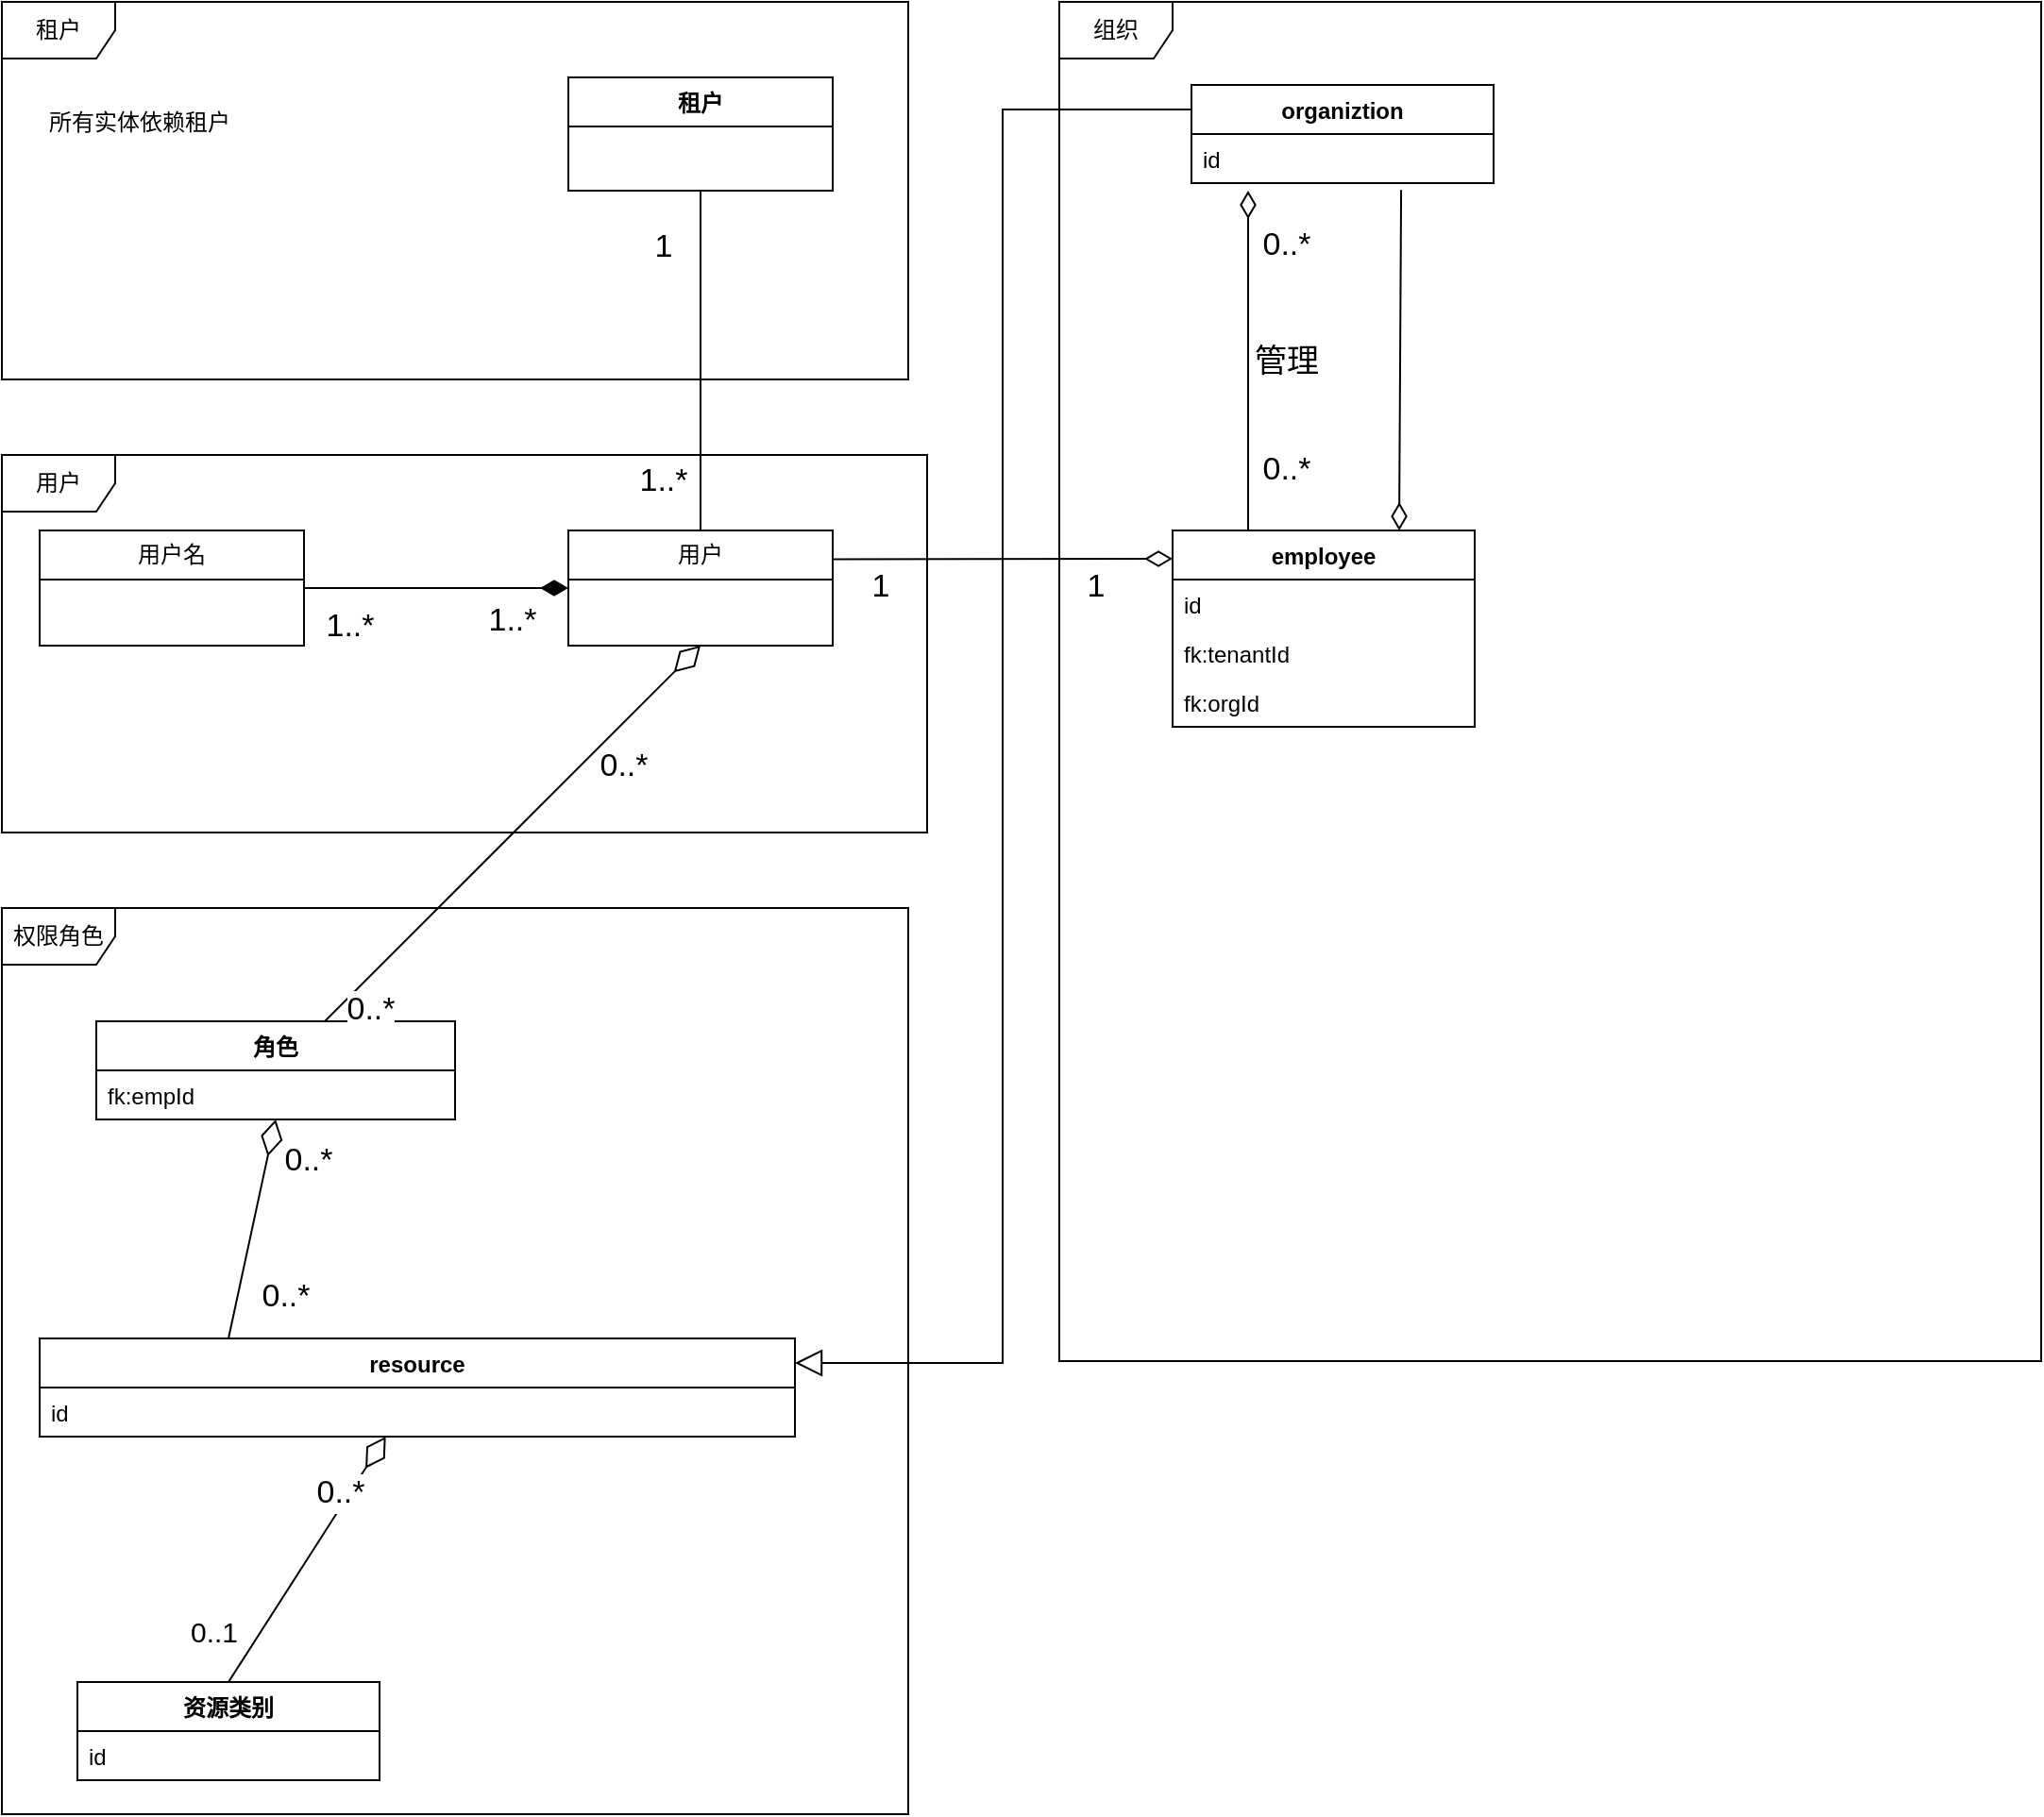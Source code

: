 <mxfile version="21.1.0" type="github">
  <diagram name="Page-1" id="c4acf3e9-155e-7222-9cf6-157b1a14988f">
    <mxGraphModel dx="2284" dy="1864" grid="1" gridSize="10" guides="1" tooltips="1" connect="1" arrows="1" fold="1" page="1" pageScale="1" pageWidth="850" pageHeight="1100" background="none" math="0" shadow="0">
      <root>
        <mxCell id="0" />
        <mxCell id="1" parent="0" />
        <mxCell id="0RFwIcLYO04Bj1ifUBIb-132" style="rounded=0;orthogonalLoop=1;jettySize=auto;html=1;exitX=0.25;exitY=0;exitDx=0;exitDy=0;endArrow=diamondThin;endFill=0;endSize=12;" parent="1" source="0RFwIcLYO04Bj1ifUBIb-25" edge="1">
          <mxGeometry relative="1" as="geometry">
            <mxPoint x="620" y="-180" as="targetPoint" />
          </mxGeometry>
        </mxCell>
        <mxCell id="bzOQo8LtT85Y9c2L1Ar0-61" value="&lt;span style=&quot;font-size: 17px;&quot;&gt;管理&lt;/span&gt;" style="edgeLabel;html=1;align=center;verticalAlign=middle;resizable=0;points=[];" vertex="1" connectable="0" parent="0RFwIcLYO04Bj1ifUBIb-132">
          <mxGeometry x="0.306" y="-3" relative="1" as="geometry">
            <mxPoint x="17" y="28" as="offset" />
          </mxGeometry>
        </mxCell>
        <mxCell id="bzOQo8LtT85Y9c2L1Ar0-66" value="&lt;font style=&quot;font-size: 17px;&quot;&gt;0..*&lt;/font&gt;" style="edgeLabel;html=1;align=center;verticalAlign=middle;resizable=0;points=[];" vertex="1" connectable="0" parent="0RFwIcLYO04Bj1ifUBIb-132">
          <mxGeometry x="0.678" y="-1" relative="1" as="geometry">
            <mxPoint x="19" as="offset" />
          </mxGeometry>
        </mxCell>
        <mxCell id="bzOQo8LtT85Y9c2L1Ar0-67" value="&lt;font style=&quot;font-size: 17px;&quot;&gt;0..*&lt;/font&gt;" style="edgeLabel;html=1;align=center;verticalAlign=middle;resizable=0;points=[];" vertex="1" connectable="0" parent="0RFwIcLYO04Bj1ifUBIb-132">
          <mxGeometry x="-0.644" y="-5" relative="1" as="geometry">
            <mxPoint x="15" as="offset" />
          </mxGeometry>
        </mxCell>
        <mxCell id="0RFwIcLYO04Bj1ifUBIb-25" value="employee" style="swimlane;fontStyle=1;align=center;verticalAlign=top;childLayout=stackLayout;horizontal=1;startSize=26;horizontalStack=0;resizeParent=1;resizeParentMax=0;resizeLast=0;collapsible=1;marginBottom=0;whiteSpace=wrap;html=1;" parent="1" vertex="1">
          <mxGeometry x="580" width="160" height="104" as="geometry" />
        </mxCell>
        <mxCell id="0RFwIcLYO04Bj1ifUBIb-26" value="id" style="text;strokeColor=none;fillColor=none;align=left;verticalAlign=top;spacingLeft=4;spacingRight=4;overflow=hidden;rotatable=0;points=[[0,0.5],[1,0.5]];portConstraint=eastwest;whiteSpace=wrap;html=1;" parent="0RFwIcLYO04Bj1ifUBIb-25" vertex="1">
          <mxGeometry y="26" width="160" height="26" as="geometry" />
        </mxCell>
        <mxCell id="0RFwIcLYO04Bj1ifUBIb-45" value="fk:tenantId" style="text;strokeColor=none;fillColor=none;align=left;verticalAlign=top;spacingLeft=4;spacingRight=4;overflow=hidden;rotatable=0;points=[[0,0.5],[1,0.5]];portConstraint=eastwest;whiteSpace=wrap;html=1;" parent="0RFwIcLYO04Bj1ifUBIb-25" vertex="1">
          <mxGeometry y="52" width="160" height="26" as="geometry" />
        </mxCell>
        <mxCell id="0RFwIcLYO04Bj1ifUBIb-54" value="fk:orgId" style="text;strokeColor=none;fillColor=none;align=left;verticalAlign=top;spacingLeft=4;spacingRight=4;overflow=hidden;rotatable=0;points=[[0,0.5],[1,0.5]];portConstraint=eastwest;whiteSpace=wrap;html=1;" parent="0RFwIcLYO04Bj1ifUBIb-25" vertex="1">
          <mxGeometry y="78" width="160" height="26" as="geometry" />
        </mxCell>
        <mxCell id="0RFwIcLYO04Bj1ifUBIb-29" value="租户" style="swimlane;fontStyle=1;align=center;verticalAlign=top;childLayout=stackLayout;horizontal=1;startSize=26;horizontalStack=0;resizeParent=1;resizeParentMax=0;resizeLast=0;collapsible=1;marginBottom=0;whiteSpace=wrap;html=1;" parent="1" vertex="1">
          <mxGeometry x="260" y="-240" width="140" height="60" as="geometry" />
        </mxCell>
        <mxCell id="0RFwIcLYO04Bj1ifUBIb-55" style="rounded=0;orthogonalLoop=1;jettySize=auto;html=1;exitX=0.694;exitY=1.138;exitDx=0;exitDy=0;exitPerimeter=0;entryX=0.75;entryY=0;entryDx=0;entryDy=0;endArrow=diamondThin;endFill=0;endSize=12;" parent="1" source="0RFwIcLYO04Bj1ifUBIb-41" target="0RFwIcLYO04Bj1ifUBIb-25" edge="1">
          <mxGeometry relative="1" as="geometry">
            <mxPoint x="675.04" y="-122.988" as="sourcePoint" />
            <mxPoint x="1180" y="170" as="targetPoint" />
          </mxGeometry>
        </mxCell>
        <mxCell id="bzOQo8LtT85Y9c2L1Ar0-63" style="rounded=0;orthogonalLoop=1;jettySize=auto;html=1;exitX=0;exitY=0.25;exitDx=0;exitDy=0;entryX=1;entryY=0.25;entryDx=0;entryDy=0;endArrow=block;endFill=0;endSize=12;edgeStyle=orthogonalEdgeStyle;" edge="1" parent="1" source="0RFwIcLYO04Bj1ifUBIb-40" target="bzOQo8LtT85Y9c2L1Ar0-33">
          <mxGeometry relative="1" as="geometry" />
        </mxCell>
        <mxCell id="0RFwIcLYO04Bj1ifUBIb-40" value="organiztion" style="swimlane;fontStyle=1;align=center;verticalAlign=top;childLayout=stackLayout;horizontal=1;startSize=26;horizontalStack=0;resizeParent=1;resizeParentMax=0;resizeLast=0;collapsible=1;marginBottom=0;whiteSpace=wrap;html=1;" parent="1" vertex="1">
          <mxGeometry x="590" y="-236" width="160" height="52" as="geometry" />
        </mxCell>
        <mxCell id="0RFwIcLYO04Bj1ifUBIb-41" value="id" style="text;strokeColor=none;fillColor=none;align=left;verticalAlign=top;spacingLeft=4;spacingRight=4;overflow=hidden;rotatable=0;points=[[0,0.5],[1,0.5]];portConstraint=eastwest;whiteSpace=wrap;html=1;" parent="0RFwIcLYO04Bj1ifUBIb-40" vertex="1">
          <mxGeometry y="26" width="160" height="26" as="geometry" />
        </mxCell>
        <mxCell id="0RFwIcLYO04Bj1ifUBIb-111" value="租户" style="shape=umlFrame;whiteSpace=wrap;html=1;pointerEvents=0;" parent="1" vertex="1">
          <mxGeometry x="-40" y="-280" width="480" height="200" as="geometry" />
        </mxCell>
        <mxCell id="0RFwIcLYO04Bj1ifUBIb-113" value="组织" style="shape=umlFrame;whiteSpace=wrap;html=1;pointerEvents=0;" parent="1" vertex="1">
          <mxGeometry x="520" y="-280" width="520" height="720" as="geometry" />
        </mxCell>
        <mxCell id="bzOQo8LtT85Y9c2L1Ar0-2" value="&lt;h1&gt;&lt;span style=&quot;background-color: initial; font-size: 12px; font-weight: normal;&quot;&gt;所有实体依赖租户&lt;/span&gt;&lt;br&gt;&lt;/h1&gt;" style="text;html=1;strokeColor=none;fillColor=none;spacing=5;spacingTop=-20;whiteSpace=wrap;overflow=hidden;rounded=0;" vertex="1" parent="1">
          <mxGeometry x="-20" y="-240" width="190" height="120" as="geometry" />
        </mxCell>
        <mxCell id="bzOQo8LtT85Y9c2L1Ar0-4" value="用户" style="shape=umlFrame;whiteSpace=wrap;html=1;pointerEvents=0;" vertex="1" parent="1">
          <mxGeometry x="-40" y="-40" width="490" height="200" as="geometry" />
        </mxCell>
        <mxCell id="bzOQo8LtT85Y9c2L1Ar0-16" value="用户名" style="swimlane;fontStyle=0;childLayout=stackLayout;horizontal=1;startSize=26;fillColor=none;horizontalStack=0;resizeParent=1;resizeParentMax=0;resizeLast=0;collapsible=1;marginBottom=0;whiteSpace=wrap;html=1;" vertex="1" parent="1">
          <mxGeometry x="-20" width="140" height="61" as="geometry" />
        </mxCell>
        <mxCell id="bzOQo8LtT85Y9c2L1Ar0-21" style="rounded=0;orthogonalLoop=1;jettySize=auto;html=1;exitX=0.5;exitY=0;exitDx=0;exitDy=0;endArrow=none;endFill=0;startArrow=none;startFill=0;strokeWidth=1;targetPerimeterSpacing=0;endSize=12;startSize=12;entryX=0.5;entryY=1;entryDx=0;entryDy=0;" edge="1" parent="1" source="bzOQo8LtT85Y9c2L1Ar0-20" target="0RFwIcLYO04Bj1ifUBIb-29">
          <mxGeometry relative="1" as="geometry">
            <mxPoint x="50" y="-190" as="targetPoint" />
          </mxGeometry>
        </mxCell>
        <mxCell id="bzOQo8LtT85Y9c2L1Ar0-22" value="&lt;font style=&quot;font-size: 17px;&quot;&gt;1&lt;/font&gt;" style="edgeLabel;html=1;align=center;verticalAlign=middle;resizable=0;points=[];" vertex="1" connectable="0" parent="bzOQo8LtT85Y9c2L1Ar0-21">
          <mxGeometry x="0.743" y="3" relative="1" as="geometry">
            <mxPoint x="-17" y="7" as="offset" />
          </mxGeometry>
        </mxCell>
        <mxCell id="bzOQo8LtT85Y9c2L1Ar0-24" value="&lt;font style=&quot;font-size: 17px;&quot;&gt;1..*&lt;/font&gt;" style="edgeLabel;html=1;align=center;verticalAlign=middle;resizable=0;points=[];" vertex="1" connectable="0" parent="bzOQo8LtT85Y9c2L1Ar0-21">
          <mxGeometry x="-0.71" y="1" relative="1" as="geometry">
            <mxPoint x="-19" as="offset" />
          </mxGeometry>
        </mxCell>
        <mxCell id="bzOQo8LtT85Y9c2L1Ar0-25" style="rounded=0;orthogonalLoop=1;jettySize=auto;html=1;exitX=0;exitY=0.5;exitDx=0;exitDy=0;entryX=1;entryY=0.5;entryDx=0;entryDy=0;startArrow=diamondThin;startFill=1;endSize=12;startSize=12;endArrow=none;endFill=0;" edge="1" parent="1" source="bzOQo8LtT85Y9c2L1Ar0-20" target="bzOQo8LtT85Y9c2L1Ar0-16">
          <mxGeometry relative="1" as="geometry" />
        </mxCell>
        <mxCell id="bzOQo8LtT85Y9c2L1Ar0-27" value="&lt;font style=&quot;font-size: 17px;&quot;&gt;1..*&lt;/font&gt;" style="edgeLabel;html=1;align=center;verticalAlign=middle;resizable=0;points=[];" vertex="1" connectable="0" parent="bzOQo8LtT85Y9c2L1Ar0-25">
          <mxGeometry x="-0.643" y="-2" relative="1" as="geometry">
            <mxPoint x="-5" y="19" as="offset" />
          </mxGeometry>
        </mxCell>
        <mxCell id="bzOQo8LtT85Y9c2L1Ar0-28" value="&lt;font style=&quot;font-size: 17px;&quot;&gt;1..*&lt;/font&gt;" style="edgeLabel;html=1;align=center;verticalAlign=middle;resizable=0;points=[];" vertex="1" connectable="0" parent="bzOQo8LtT85Y9c2L1Ar0-25">
          <mxGeometry x="0.657" y="-4" relative="1" as="geometry">
            <mxPoint y="24" as="offset" />
          </mxGeometry>
        </mxCell>
        <mxCell id="bzOQo8LtT85Y9c2L1Ar0-62" style="rounded=0;orthogonalLoop=1;jettySize=auto;html=1;exitX=1;exitY=0.25;exitDx=0;exitDy=0;endArrow=diamondThin;endFill=0;endSize=12;" edge="1" parent="1" source="bzOQo8LtT85Y9c2L1Ar0-20">
          <mxGeometry relative="1" as="geometry">
            <mxPoint x="580" y="15" as="targetPoint" />
          </mxGeometry>
        </mxCell>
        <mxCell id="bzOQo8LtT85Y9c2L1Ar0-68" value="&lt;font style=&quot;font-size: 17px;&quot;&gt;1&lt;/font&gt;" style="edgeLabel;html=1;align=center;verticalAlign=middle;resizable=0;points=[];" vertex="1" connectable="0" parent="bzOQo8LtT85Y9c2L1Ar0-62">
          <mxGeometry x="-0.702" y="-4" relative="1" as="geometry">
            <mxPoint x="-2" y="11" as="offset" />
          </mxGeometry>
        </mxCell>
        <mxCell id="bzOQo8LtT85Y9c2L1Ar0-69" value="&lt;font style=&quot;font-size: 17px;&quot;&gt;1&lt;/font&gt;" style="edgeLabel;html=1;align=center;verticalAlign=middle;resizable=0;points=[];" vertex="1" connectable="0" parent="bzOQo8LtT85Y9c2L1Ar0-62">
          <mxGeometry x="0.545" y="1" relative="1" as="geometry">
            <mxPoint y="16" as="offset" />
          </mxGeometry>
        </mxCell>
        <mxCell id="bzOQo8LtT85Y9c2L1Ar0-20" value="用户" style="swimlane;fontStyle=0;childLayout=stackLayout;horizontal=1;startSize=26;fillColor=none;horizontalStack=0;resizeParent=1;resizeParentMax=0;resizeLast=0;collapsible=1;marginBottom=0;whiteSpace=wrap;html=1;" vertex="1" parent="1">
          <mxGeometry x="260" width="140" height="61" as="geometry" />
        </mxCell>
        <mxCell id="bzOQo8LtT85Y9c2L1Ar0-29" value="角色" style="swimlane;fontStyle=1;align=center;verticalAlign=top;childLayout=stackLayout;horizontal=1;startSize=26;horizontalStack=0;resizeParent=1;resizeParentMax=0;resizeLast=0;collapsible=1;marginBottom=0;whiteSpace=wrap;html=1;" vertex="1" parent="1">
          <mxGeometry x="10" y="260" width="190" height="52" as="geometry" />
        </mxCell>
        <mxCell id="bzOQo8LtT85Y9c2L1Ar0-32" value="fk:empId" style="text;strokeColor=none;fillColor=none;align=left;verticalAlign=top;spacingLeft=4;spacingRight=4;overflow=hidden;rotatable=0;points=[[0,0.5],[1,0.5]];portConstraint=eastwest;whiteSpace=wrap;html=1;" vertex="1" parent="bzOQo8LtT85Y9c2L1Ar0-29">
          <mxGeometry y="26" width="190" height="26" as="geometry" />
        </mxCell>
        <mxCell id="bzOQo8LtT85Y9c2L1Ar0-55" style="rounded=0;orthogonalLoop=1;jettySize=auto;html=1;exitX=0.25;exitY=0;exitDx=0;exitDy=0;entryX=0.5;entryY=1;entryDx=0;entryDy=0;entryPerimeter=0;endArrow=diamondThin;endFill=0;startSize=17;endSize=17;" edge="1" parent="1" source="bzOQo8LtT85Y9c2L1Ar0-33" target="bzOQo8LtT85Y9c2L1Ar0-32">
          <mxGeometry relative="1" as="geometry" />
        </mxCell>
        <mxCell id="bzOQo8LtT85Y9c2L1Ar0-58" value="&lt;font style=&quot;font-size: 17px;&quot;&gt;0..*&lt;/font&gt;" style="edgeLabel;html=1;align=center;verticalAlign=middle;resizable=0;points=[];" vertex="1" connectable="0" parent="bzOQo8LtT85Y9c2L1Ar0-55">
          <mxGeometry x="0.626" y="-2" relative="1" as="geometry">
            <mxPoint x="19" as="offset" />
          </mxGeometry>
        </mxCell>
        <mxCell id="bzOQo8LtT85Y9c2L1Ar0-60" value="&lt;font style=&quot;font-size: 17px;&quot;&gt;0..*&lt;/font&gt;" style="edgeLabel;html=1;align=center;verticalAlign=middle;resizable=0;points=[];" vertex="1" connectable="0" parent="bzOQo8LtT85Y9c2L1Ar0-55">
          <mxGeometry x="-0.614" y="-3" relative="1" as="geometry">
            <mxPoint x="22" as="offset" />
          </mxGeometry>
        </mxCell>
        <mxCell id="bzOQo8LtT85Y9c2L1Ar0-33" value="resource" style="swimlane;fontStyle=1;align=center;verticalAlign=top;childLayout=stackLayout;horizontal=1;startSize=26;horizontalStack=0;resizeParent=1;resizeParentMax=0;resizeLast=0;collapsible=1;marginBottom=0;whiteSpace=wrap;html=1;" vertex="1" parent="1">
          <mxGeometry x="-20" y="428" width="400" height="52" as="geometry" />
        </mxCell>
        <mxCell id="bzOQo8LtT85Y9c2L1Ar0-34" value="id" style="text;strokeColor=none;fillColor=none;align=left;verticalAlign=top;spacingLeft=4;spacingRight=4;overflow=hidden;rotatable=0;points=[[0,0.5],[1,0.5]];portConstraint=eastwest;whiteSpace=wrap;html=1;" vertex="1" parent="bzOQo8LtT85Y9c2L1Ar0-33">
          <mxGeometry y="26" width="400" height="26" as="geometry" />
        </mxCell>
        <mxCell id="bzOQo8LtT85Y9c2L1Ar0-45" value="权限角色" style="shape=umlFrame;whiteSpace=wrap;html=1;pointerEvents=0;" vertex="1" parent="1">
          <mxGeometry x="-40" y="200" width="480" height="480" as="geometry" />
        </mxCell>
        <mxCell id="bzOQo8LtT85Y9c2L1Ar0-48" style="rounded=0;orthogonalLoop=1;jettySize=auto;html=1;entryX=0.5;entryY=1;entryDx=0;entryDy=0;endArrow=diamondThin;endFill=0;strokeWidth=1;endSize=17;" edge="1" parent="1" source="bzOQo8LtT85Y9c2L1Ar0-29" target="bzOQo8LtT85Y9c2L1Ar0-20">
          <mxGeometry relative="1" as="geometry" />
        </mxCell>
        <mxCell id="bzOQo8LtT85Y9c2L1Ar0-49" value="&lt;font style=&quot;font-size: 17px;&quot;&gt;0..*&lt;/font&gt;" style="edgeLabel;html=1;align=center;verticalAlign=middle;resizable=0;points=[];" vertex="1" connectable="0" parent="bzOQo8LtT85Y9c2L1Ar0-48">
          <mxGeometry x="0.596" y="2" relative="1" as="geometry">
            <mxPoint y="25" as="offset" />
          </mxGeometry>
        </mxCell>
        <mxCell id="bzOQo8LtT85Y9c2L1Ar0-50" value="&lt;font style=&quot;font-size: 17px;&quot;&gt;0..*&lt;/font&gt;" style="edgeLabel;html=1;align=center;verticalAlign=middle;resizable=0;points=[];" vertex="1" connectable="0" parent="bzOQo8LtT85Y9c2L1Ar0-48">
          <mxGeometry x="-0.715" y="2" relative="1" as="geometry">
            <mxPoint x="-3" y="23" as="offset" />
          </mxGeometry>
        </mxCell>
        <mxCell id="bzOQo8LtT85Y9c2L1Ar0-53" style="rounded=0;orthogonalLoop=1;jettySize=auto;html=1;exitX=0.5;exitY=0;exitDx=0;exitDy=0;endArrow=diamondThin;endFill=0;endSize=17;" edge="1" parent="1" source="bzOQo8LtT85Y9c2L1Ar0-51" target="bzOQo8LtT85Y9c2L1Ar0-33">
          <mxGeometry relative="1" as="geometry" />
        </mxCell>
        <mxCell id="bzOQo8LtT85Y9c2L1Ar0-56" value="&lt;font style=&quot;font-size: 17px;&quot;&gt;0..*&lt;/font&gt;" style="edgeLabel;html=1;align=center;verticalAlign=middle;resizable=0;points=[];" vertex="1" connectable="0" parent="bzOQo8LtT85Y9c2L1Ar0-53">
          <mxGeometry x="0.831" y="3" relative="1" as="geometry">
            <mxPoint x="-15" y="20" as="offset" />
          </mxGeometry>
        </mxCell>
        <mxCell id="bzOQo8LtT85Y9c2L1Ar0-57" value="&lt;font style=&quot;font-size: 15px;&quot;&gt;0..1&lt;/font&gt;" style="edgeLabel;html=1;align=center;verticalAlign=middle;resizable=0;points=[];" vertex="1" connectable="0" parent="bzOQo8LtT85Y9c2L1Ar0-53">
          <mxGeometry x="-0.714" y="3" relative="1" as="geometry">
            <mxPoint x="-18" y="-7" as="offset" />
          </mxGeometry>
        </mxCell>
        <mxCell id="bzOQo8LtT85Y9c2L1Ar0-51" value="资源类别" style="swimlane;fontStyle=1;align=center;verticalAlign=top;childLayout=stackLayout;horizontal=1;startSize=26;horizontalStack=0;resizeParent=1;resizeParentMax=0;resizeLast=0;collapsible=1;marginBottom=0;whiteSpace=wrap;html=1;" vertex="1" parent="1">
          <mxGeometry y="610" width="160" height="52" as="geometry">
            <mxRectangle x="760" y="-120" width="90" height="30" as="alternateBounds" />
          </mxGeometry>
        </mxCell>
        <mxCell id="bzOQo8LtT85Y9c2L1Ar0-52" value="id" style="text;strokeColor=none;fillColor=none;align=left;verticalAlign=top;spacingLeft=4;spacingRight=4;overflow=hidden;rotatable=0;points=[[0,0.5],[1,0.5]];portConstraint=eastwest;whiteSpace=wrap;html=1;" vertex="1" parent="bzOQo8LtT85Y9c2L1Ar0-51">
          <mxGeometry y="26" width="160" height="26" as="geometry" />
        </mxCell>
      </root>
    </mxGraphModel>
  </diagram>
</mxfile>
